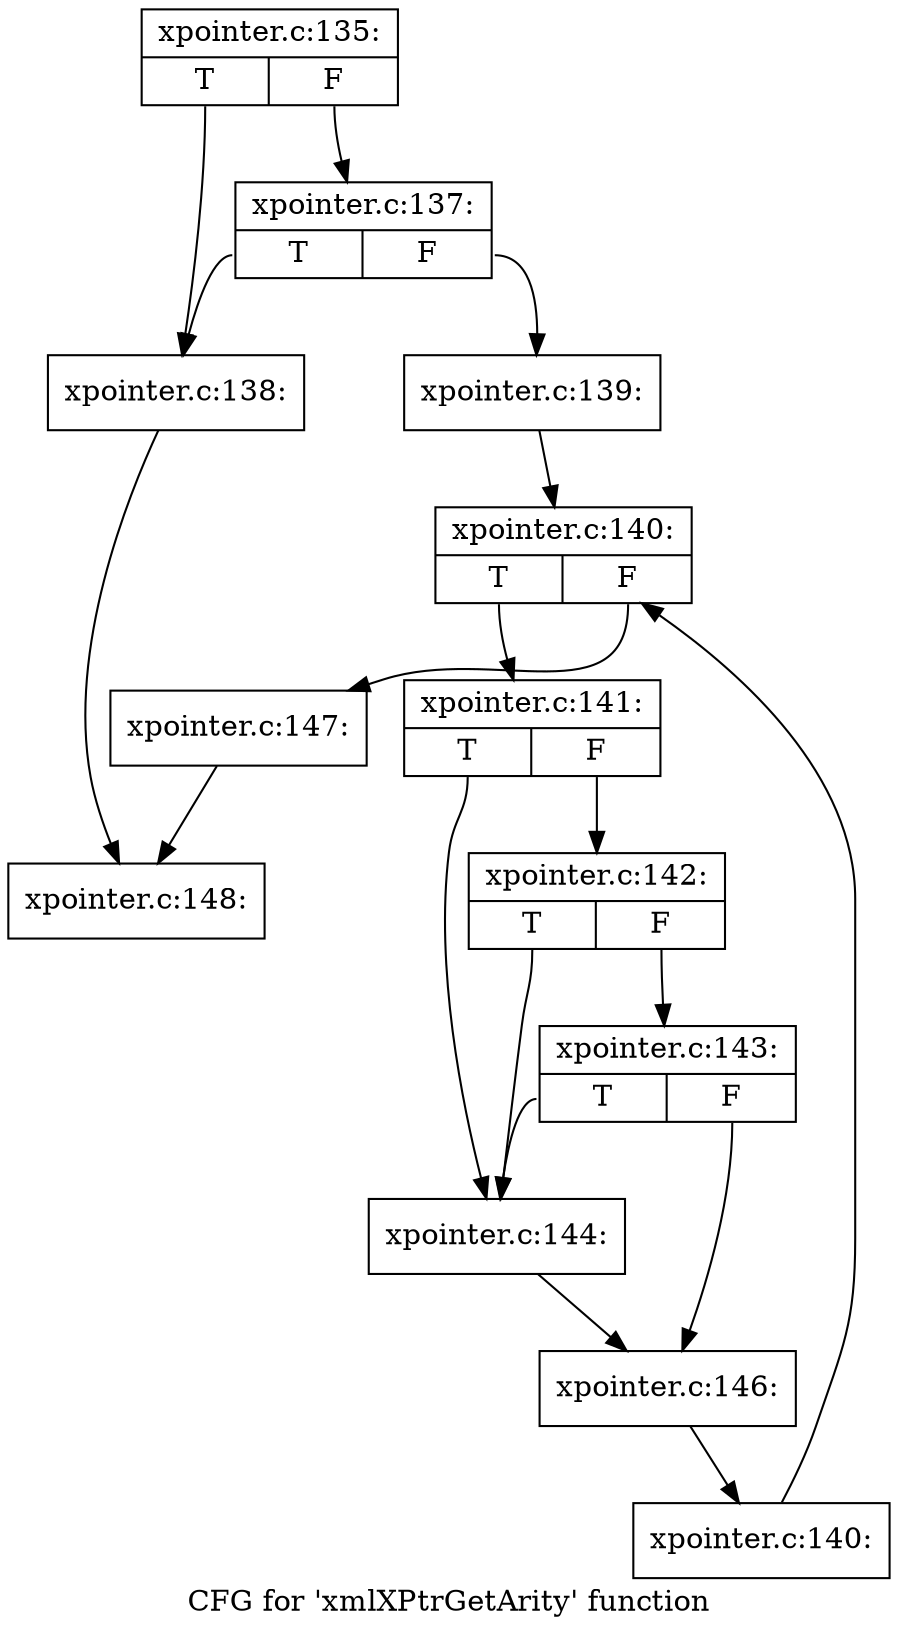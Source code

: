digraph "CFG for 'xmlXPtrGetArity' function" {
	label="CFG for 'xmlXPtrGetArity' function";

	Node0x52616c0 [shape=record,label="{xpointer.c:135:|{<s0>T|<s1>F}}"];
	Node0x52616c0:s0 -> Node0x525f210;
	Node0x52616c0:s1 -> Node0x525f2b0;
	Node0x525f2b0 [shape=record,label="{xpointer.c:137:|{<s0>T|<s1>F}}"];
	Node0x525f2b0:s0 -> Node0x525f210;
	Node0x525f2b0:s1 -> Node0x525f260;
	Node0x525f210 [shape=record,label="{xpointer.c:138:}"];
	Node0x525f210 -> Node0x5262c60;
	Node0x525f260 [shape=record,label="{xpointer.c:139:}"];
	Node0x525f260 -> Node0x5267160;
	Node0x5267160 [shape=record,label="{xpointer.c:140:|{<s0>T|<s1>F}}"];
	Node0x5267160:s0 -> Node0x5267440;
	Node0x5267160:s1 -> Node0x5266fc0;
	Node0x5267440 [shape=record,label="{xpointer.c:141:|{<s0>T|<s1>F}}"];
	Node0x5267440:s0 -> Node0x5267780;
	Node0x5267440:s1 -> Node0x52678a0;
	Node0x52678a0 [shape=record,label="{xpointer.c:142:|{<s0>T|<s1>F}}"];
	Node0x52678a0:s0 -> Node0x5267780;
	Node0x52678a0:s1 -> Node0x5267820;
	Node0x5267820 [shape=record,label="{xpointer.c:143:|{<s0>T|<s1>F}}"];
	Node0x5267820:s0 -> Node0x5267780;
	Node0x5267820:s1 -> Node0x52677d0;
	Node0x5267780 [shape=record,label="{xpointer.c:144:}"];
	Node0x5267780 -> Node0x52677d0;
	Node0x52677d0 [shape=record,label="{xpointer.c:146:}"];
	Node0x52677d0 -> Node0x52673b0;
	Node0x52673b0 [shape=record,label="{xpointer.c:140:}"];
	Node0x52673b0 -> Node0x5267160;
	Node0x5266fc0 [shape=record,label="{xpointer.c:147:}"];
	Node0x5266fc0 -> Node0x5262c60;
	Node0x5262c60 [shape=record,label="{xpointer.c:148:}"];
}

